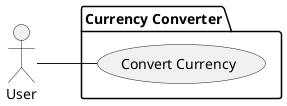 @startuml Currency Converter User Case Diagram
left to right direction

actor User

package "Currency Converter" {
    usecase "Convert Currency" as convert_currency
}

User -- convert_currency

@enduml
